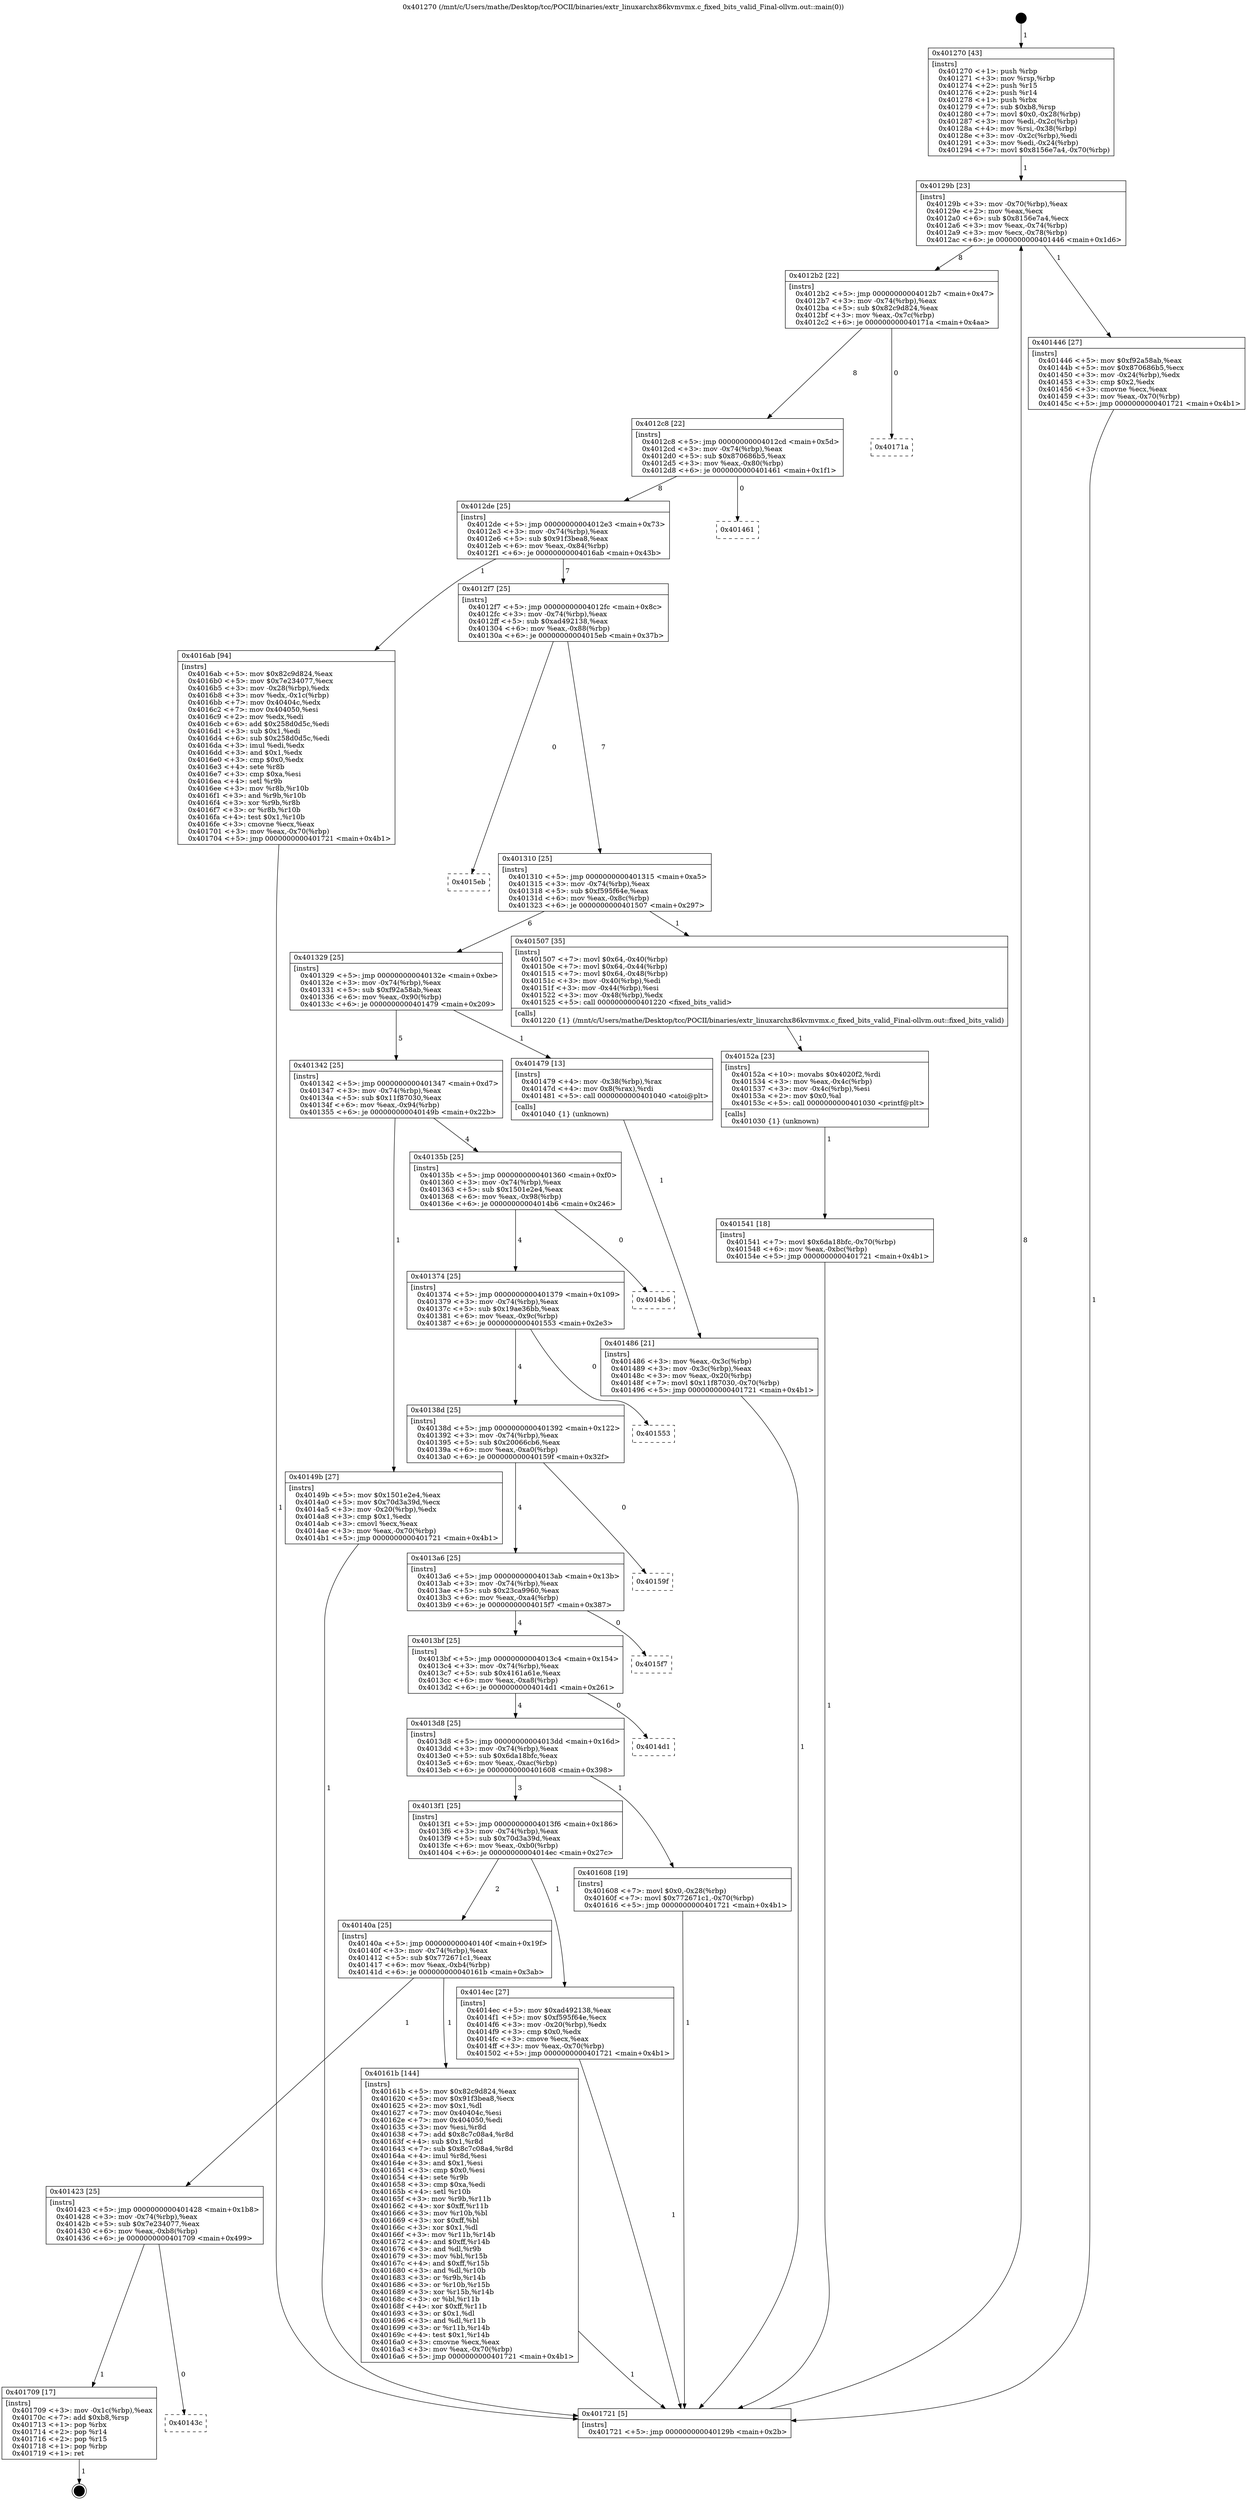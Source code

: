 digraph "0x401270" {
  label = "0x401270 (/mnt/c/Users/mathe/Desktop/tcc/POCII/binaries/extr_linuxarchx86kvmvmx.c_fixed_bits_valid_Final-ollvm.out::main(0))"
  labelloc = "t"
  node[shape=record]

  Entry [label="",width=0.3,height=0.3,shape=circle,fillcolor=black,style=filled]
  "0x40129b" [label="{
     0x40129b [23]\l
     | [instrs]\l
     &nbsp;&nbsp;0x40129b \<+3\>: mov -0x70(%rbp),%eax\l
     &nbsp;&nbsp;0x40129e \<+2\>: mov %eax,%ecx\l
     &nbsp;&nbsp;0x4012a0 \<+6\>: sub $0x8156e7a4,%ecx\l
     &nbsp;&nbsp;0x4012a6 \<+3\>: mov %eax,-0x74(%rbp)\l
     &nbsp;&nbsp;0x4012a9 \<+3\>: mov %ecx,-0x78(%rbp)\l
     &nbsp;&nbsp;0x4012ac \<+6\>: je 0000000000401446 \<main+0x1d6\>\l
  }"]
  "0x401446" [label="{
     0x401446 [27]\l
     | [instrs]\l
     &nbsp;&nbsp;0x401446 \<+5\>: mov $0xf92a58ab,%eax\l
     &nbsp;&nbsp;0x40144b \<+5\>: mov $0x870686b5,%ecx\l
     &nbsp;&nbsp;0x401450 \<+3\>: mov -0x24(%rbp),%edx\l
     &nbsp;&nbsp;0x401453 \<+3\>: cmp $0x2,%edx\l
     &nbsp;&nbsp;0x401456 \<+3\>: cmovne %ecx,%eax\l
     &nbsp;&nbsp;0x401459 \<+3\>: mov %eax,-0x70(%rbp)\l
     &nbsp;&nbsp;0x40145c \<+5\>: jmp 0000000000401721 \<main+0x4b1\>\l
  }"]
  "0x4012b2" [label="{
     0x4012b2 [22]\l
     | [instrs]\l
     &nbsp;&nbsp;0x4012b2 \<+5\>: jmp 00000000004012b7 \<main+0x47\>\l
     &nbsp;&nbsp;0x4012b7 \<+3\>: mov -0x74(%rbp),%eax\l
     &nbsp;&nbsp;0x4012ba \<+5\>: sub $0x82c9d824,%eax\l
     &nbsp;&nbsp;0x4012bf \<+3\>: mov %eax,-0x7c(%rbp)\l
     &nbsp;&nbsp;0x4012c2 \<+6\>: je 000000000040171a \<main+0x4aa\>\l
  }"]
  "0x401721" [label="{
     0x401721 [5]\l
     | [instrs]\l
     &nbsp;&nbsp;0x401721 \<+5\>: jmp 000000000040129b \<main+0x2b\>\l
  }"]
  "0x401270" [label="{
     0x401270 [43]\l
     | [instrs]\l
     &nbsp;&nbsp;0x401270 \<+1\>: push %rbp\l
     &nbsp;&nbsp;0x401271 \<+3\>: mov %rsp,%rbp\l
     &nbsp;&nbsp;0x401274 \<+2\>: push %r15\l
     &nbsp;&nbsp;0x401276 \<+2\>: push %r14\l
     &nbsp;&nbsp;0x401278 \<+1\>: push %rbx\l
     &nbsp;&nbsp;0x401279 \<+7\>: sub $0xb8,%rsp\l
     &nbsp;&nbsp;0x401280 \<+7\>: movl $0x0,-0x28(%rbp)\l
     &nbsp;&nbsp;0x401287 \<+3\>: mov %edi,-0x2c(%rbp)\l
     &nbsp;&nbsp;0x40128a \<+4\>: mov %rsi,-0x38(%rbp)\l
     &nbsp;&nbsp;0x40128e \<+3\>: mov -0x2c(%rbp),%edi\l
     &nbsp;&nbsp;0x401291 \<+3\>: mov %edi,-0x24(%rbp)\l
     &nbsp;&nbsp;0x401294 \<+7\>: movl $0x8156e7a4,-0x70(%rbp)\l
  }"]
  Exit [label="",width=0.3,height=0.3,shape=circle,fillcolor=black,style=filled,peripheries=2]
  "0x40171a" [label="{
     0x40171a\l
  }", style=dashed]
  "0x4012c8" [label="{
     0x4012c8 [22]\l
     | [instrs]\l
     &nbsp;&nbsp;0x4012c8 \<+5\>: jmp 00000000004012cd \<main+0x5d\>\l
     &nbsp;&nbsp;0x4012cd \<+3\>: mov -0x74(%rbp),%eax\l
     &nbsp;&nbsp;0x4012d0 \<+5\>: sub $0x870686b5,%eax\l
     &nbsp;&nbsp;0x4012d5 \<+3\>: mov %eax,-0x80(%rbp)\l
     &nbsp;&nbsp;0x4012d8 \<+6\>: je 0000000000401461 \<main+0x1f1\>\l
  }"]
  "0x40143c" [label="{
     0x40143c\l
  }", style=dashed]
  "0x401461" [label="{
     0x401461\l
  }", style=dashed]
  "0x4012de" [label="{
     0x4012de [25]\l
     | [instrs]\l
     &nbsp;&nbsp;0x4012de \<+5\>: jmp 00000000004012e3 \<main+0x73\>\l
     &nbsp;&nbsp;0x4012e3 \<+3\>: mov -0x74(%rbp),%eax\l
     &nbsp;&nbsp;0x4012e6 \<+5\>: sub $0x91f3bea8,%eax\l
     &nbsp;&nbsp;0x4012eb \<+6\>: mov %eax,-0x84(%rbp)\l
     &nbsp;&nbsp;0x4012f1 \<+6\>: je 00000000004016ab \<main+0x43b\>\l
  }"]
  "0x401709" [label="{
     0x401709 [17]\l
     | [instrs]\l
     &nbsp;&nbsp;0x401709 \<+3\>: mov -0x1c(%rbp),%eax\l
     &nbsp;&nbsp;0x40170c \<+7\>: add $0xb8,%rsp\l
     &nbsp;&nbsp;0x401713 \<+1\>: pop %rbx\l
     &nbsp;&nbsp;0x401714 \<+2\>: pop %r14\l
     &nbsp;&nbsp;0x401716 \<+2\>: pop %r15\l
     &nbsp;&nbsp;0x401718 \<+1\>: pop %rbp\l
     &nbsp;&nbsp;0x401719 \<+1\>: ret\l
  }"]
  "0x4016ab" [label="{
     0x4016ab [94]\l
     | [instrs]\l
     &nbsp;&nbsp;0x4016ab \<+5\>: mov $0x82c9d824,%eax\l
     &nbsp;&nbsp;0x4016b0 \<+5\>: mov $0x7e234077,%ecx\l
     &nbsp;&nbsp;0x4016b5 \<+3\>: mov -0x28(%rbp),%edx\l
     &nbsp;&nbsp;0x4016b8 \<+3\>: mov %edx,-0x1c(%rbp)\l
     &nbsp;&nbsp;0x4016bb \<+7\>: mov 0x40404c,%edx\l
     &nbsp;&nbsp;0x4016c2 \<+7\>: mov 0x404050,%esi\l
     &nbsp;&nbsp;0x4016c9 \<+2\>: mov %edx,%edi\l
     &nbsp;&nbsp;0x4016cb \<+6\>: add $0x258d0d5c,%edi\l
     &nbsp;&nbsp;0x4016d1 \<+3\>: sub $0x1,%edi\l
     &nbsp;&nbsp;0x4016d4 \<+6\>: sub $0x258d0d5c,%edi\l
     &nbsp;&nbsp;0x4016da \<+3\>: imul %edi,%edx\l
     &nbsp;&nbsp;0x4016dd \<+3\>: and $0x1,%edx\l
     &nbsp;&nbsp;0x4016e0 \<+3\>: cmp $0x0,%edx\l
     &nbsp;&nbsp;0x4016e3 \<+4\>: sete %r8b\l
     &nbsp;&nbsp;0x4016e7 \<+3\>: cmp $0xa,%esi\l
     &nbsp;&nbsp;0x4016ea \<+4\>: setl %r9b\l
     &nbsp;&nbsp;0x4016ee \<+3\>: mov %r8b,%r10b\l
     &nbsp;&nbsp;0x4016f1 \<+3\>: and %r9b,%r10b\l
     &nbsp;&nbsp;0x4016f4 \<+3\>: xor %r9b,%r8b\l
     &nbsp;&nbsp;0x4016f7 \<+3\>: or %r8b,%r10b\l
     &nbsp;&nbsp;0x4016fa \<+4\>: test $0x1,%r10b\l
     &nbsp;&nbsp;0x4016fe \<+3\>: cmovne %ecx,%eax\l
     &nbsp;&nbsp;0x401701 \<+3\>: mov %eax,-0x70(%rbp)\l
     &nbsp;&nbsp;0x401704 \<+5\>: jmp 0000000000401721 \<main+0x4b1\>\l
  }"]
  "0x4012f7" [label="{
     0x4012f7 [25]\l
     | [instrs]\l
     &nbsp;&nbsp;0x4012f7 \<+5\>: jmp 00000000004012fc \<main+0x8c\>\l
     &nbsp;&nbsp;0x4012fc \<+3\>: mov -0x74(%rbp),%eax\l
     &nbsp;&nbsp;0x4012ff \<+5\>: sub $0xad492138,%eax\l
     &nbsp;&nbsp;0x401304 \<+6\>: mov %eax,-0x88(%rbp)\l
     &nbsp;&nbsp;0x40130a \<+6\>: je 00000000004015eb \<main+0x37b\>\l
  }"]
  "0x401423" [label="{
     0x401423 [25]\l
     | [instrs]\l
     &nbsp;&nbsp;0x401423 \<+5\>: jmp 0000000000401428 \<main+0x1b8\>\l
     &nbsp;&nbsp;0x401428 \<+3\>: mov -0x74(%rbp),%eax\l
     &nbsp;&nbsp;0x40142b \<+5\>: sub $0x7e234077,%eax\l
     &nbsp;&nbsp;0x401430 \<+6\>: mov %eax,-0xb8(%rbp)\l
     &nbsp;&nbsp;0x401436 \<+6\>: je 0000000000401709 \<main+0x499\>\l
  }"]
  "0x4015eb" [label="{
     0x4015eb\l
  }", style=dashed]
  "0x401310" [label="{
     0x401310 [25]\l
     | [instrs]\l
     &nbsp;&nbsp;0x401310 \<+5\>: jmp 0000000000401315 \<main+0xa5\>\l
     &nbsp;&nbsp;0x401315 \<+3\>: mov -0x74(%rbp),%eax\l
     &nbsp;&nbsp;0x401318 \<+5\>: sub $0xf595f64e,%eax\l
     &nbsp;&nbsp;0x40131d \<+6\>: mov %eax,-0x8c(%rbp)\l
     &nbsp;&nbsp;0x401323 \<+6\>: je 0000000000401507 \<main+0x297\>\l
  }"]
  "0x40161b" [label="{
     0x40161b [144]\l
     | [instrs]\l
     &nbsp;&nbsp;0x40161b \<+5\>: mov $0x82c9d824,%eax\l
     &nbsp;&nbsp;0x401620 \<+5\>: mov $0x91f3bea8,%ecx\l
     &nbsp;&nbsp;0x401625 \<+2\>: mov $0x1,%dl\l
     &nbsp;&nbsp;0x401627 \<+7\>: mov 0x40404c,%esi\l
     &nbsp;&nbsp;0x40162e \<+7\>: mov 0x404050,%edi\l
     &nbsp;&nbsp;0x401635 \<+3\>: mov %esi,%r8d\l
     &nbsp;&nbsp;0x401638 \<+7\>: add $0x8c7c08a4,%r8d\l
     &nbsp;&nbsp;0x40163f \<+4\>: sub $0x1,%r8d\l
     &nbsp;&nbsp;0x401643 \<+7\>: sub $0x8c7c08a4,%r8d\l
     &nbsp;&nbsp;0x40164a \<+4\>: imul %r8d,%esi\l
     &nbsp;&nbsp;0x40164e \<+3\>: and $0x1,%esi\l
     &nbsp;&nbsp;0x401651 \<+3\>: cmp $0x0,%esi\l
     &nbsp;&nbsp;0x401654 \<+4\>: sete %r9b\l
     &nbsp;&nbsp;0x401658 \<+3\>: cmp $0xa,%edi\l
     &nbsp;&nbsp;0x40165b \<+4\>: setl %r10b\l
     &nbsp;&nbsp;0x40165f \<+3\>: mov %r9b,%r11b\l
     &nbsp;&nbsp;0x401662 \<+4\>: xor $0xff,%r11b\l
     &nbsp;&nbsp;0x401666 \<+3\>: mov %r10b,%bl\l
     &nbsp;&nbsp;0x401669 \<+3\>: xor $0xff,%bl\l
     &nbsp;&nbsp;0x40166c \<+3\>: xor $0x1,%dl\l
     &nbsp;&nbsp;0x40166f \<+3\>: mov %r11b,%r14b\l
     &nbsp;&nbsp;0x401672 \<+4\>: and $0xff,%r14b\l
     &nbsp;&nbsp;0x401676 \<+3\>: and %dl,%r9b\l
     &nbsp;&nbsp;0x401679 \<+3\>: mov %bl,%r15b\l
     &nbsp;&nbsp;0x40167c \<+4\>: and $0xff,%r15b\l
     &nbsp;&nbsp;0x401680 \<+3\>: and %dl,%r10b\l
     &nbsp;&nbsp;0x401683 \<+3\>: or %r9b,%r14b\l
     &nbsp;&nbsp;0x401686 \<+3\>: or %r10b,%r15b\l
     &nbsp;&nbsp;0x401689 \<+3\>: xor %r15b,%r14b\l
     &nbsp;&nbsp;0x40168c \<+3\>: or %bl,%r11b\l
     &nbsp;&nbsp;0x40168f \<+4\>: xor $0xff,%r11b\l
     &nbsp;&nbsp;0x401693 \<+3\>: or $0x1,%dl\l
     &nbsp;&nbsp;0x401696 \<+3\>: and %dl,%r11b\l
     &nbsp;&nbsp;0x401699 \<+3\>: or %r11b,%r14b\l
     &nbsp;&nbsp;0x40169c \<+4\>: test $0x1,%r14b\l
     &nbsp;&nbsp;0x4016a0 \<+3\>: cmovne %ecx,%eax\l
     &nbsp;&nbsp;0x4016a3 \<+3\>: mov %eax,-0x70(%rbp)\l
     &nbsp;&nbsp;0x4016a6 \<+5\>: jmp 0000000000401721 \<main+0x4b1\>\l
  }"]
  "0x401507" [label="{
     0x401507 [35]\l
     | [instrs]\l
     &nbsp;&nbsp;0x401507 \<+7\>: movl $0x64,-0x40(%rbp)\l
     &nbsp;&nbsp;0x40150e \<+7\>: movl $0x64,-0x44(%rbp)\l
     &nbsp;&nbsp;0x401515 \<+7\>: movl $0x64,-0x48(%rbp)\l
     &nbsp;&nbsp;0x40151c \<+3\>: mov -0x40(%rbp),%edi\l
     &nbsp;&nbsp;0x40151f \<+3\>: mov -0x44(%rbp),%esi\l
     &nbsp;&nbsp;0x401522 \<+3\>: mov -0x48(%rbp),%edx\l
     &nbsp;&nbsp;0x401525 \<+5\>: call 0000000000401220 \<fixed_bits_valid\>\l
     | [calls]\l
     &nbsp;&nbsp;0x401220 \{1\} (/mnt/c/Users/mathe/Desktop/tcc/POCII/binaries/extr_linuxarchx86kvmvmx.c_fixed_bits_valid_Final-ollvm.out::fixed_bits_valid)\l
  }"]
  "0x401329" [label="{
     0x401329 [25]\l
     | [instrs]\l
     &nbsp;&nbsp;0x401329 \<+5\>: jmp 000000000040132e \<main+0xbe\>\l
     &nbsp;&nbsp;0x40132e \<+3\>: mov -0x74(%rbp),%eax\l
     &nbsp;&nbsp;0x401331 \<+5\>: sub $0xf92a58ab,%eax\l
     &nbsp;&nbsp;0x401336 \<+6\>: mov %eax,-0x90(%rbp)\l
     &nbsp;&nbsp;0x40133c \<+6\>: je 0000000000401479 \<main+0x209\>\l
  }"]
  "0x401541" [label="{
     0x401541 [18]\l
     | [instrs]\l
     &nbsp;&nbsp;0x401541 \<+7\>: movl $0x6da18bfc,-0x70(%rbp)\l
     &nbsp;&nbsp;0x401548 \<+6\>: mov %eax,-0xbc(%rbp)\l
     &nbsp;&nbsp;0x40154e \<+5\>: jmp 0000000000401721 \<main+0x4b1\>\l
  }"]
  "0x401479" [label="{
     0x401479 [13]\l
     | [instrs]\l
     &nbsp;&nbsp;0x401479 \<+4\>: mov -0x38(%rbp),%rax\l
     &nbsp;&nbsp;0x40147d \<+4\>: mov 0x8(%rax),%rdi\l
     &nbsp;&nbsp;0x401481 \<+5\>: call 0000000000401040 \<atoi@plt\>\l
     | [calls]\l
     &nbsp;&nbsp;0x401040 \{1\} (unknown)\l
  }"]
  "0x401342" [label="{
     0x401342 [25]\l
     | [instrs]\l
     &nbsp;&nbsp;0x401342 \<+5\>: jmp 0000000000401347 \<main+0xd7\>\l
     &nbsp;&nbsp;0x401347 \<+3\>: mov -0x74(%rbp),%eax\l
     &nbsp;&nbsp;0x40134a \<+5\>: sub $0x11f87030,%eax\l
     &nbsp;&nbsp;0x40134f \<+6\>: mov %eax,-0x94(%rbp)\l
     &nbsp;&nbsp;0x401355 \<+6\>: je 000000000040149b \<main+0x22b\>\l
  }"]
  "0x401486" [label="{
     0x401486 [21]\l
     | [instrs]\l
     &nbsp;&nbsp;0x401486 \<+3\>: mov %eax,-0x3c(%rbp)\l
     &nbsp;&nbsp;0x401489 \<+3\>: mov -0x3c(%rbp),%eax\l
     &nbsp;&nbsp;0x40148c \<+3\>: mov %eax,-0x20(%rbp)\l
     &nbsp;&nbsp;0x40148f \<+7\>: movl $0x11f87030,-0x70(%rbp)\l
     &nbsp;&nbsp;0x401496 \<+5\>: jmp 0000000000401721 \<main+0x4b1\>\l
  }"]
  "0x40152a" [label="{
     0x40152a [23]\l
     | [instrs]\l
     &nbsp;&nbsp;0x40152a \<+10\>: movabs $0x4020f2,%rdi\l
     &nbsp;&nbsp;0x401534 \<+3\>: mov %eax,-0x4c(%rbp)\l
     &nbsp;&nbsp;0x401537 \<+3\>: mov -0x4c(%rbp),%esi\l
     &nbsp;&nbsp;0x40153a \<+2\>: mov $0x0,%al\l
     &nbsp;&nbsp;0x40153c \<+5\>: call 0000000000401030 \<printf@plt\>\l
     | [calls]\l
     &nbsp;&nbsp;0x401030 \{1\} (unknown)\l
  }"]
  "0x40149b" [label="{
     0x40149b [27]\l
     | [instrs]\l
     &nbsp;&nbsp;0x40149b \<+5\>: mov $0x1501e2e4,%eax\l
     &nbsp;&nbsp;0x4014a0 \<+5\>: mov $0x70d3a39d,%ecx\l
     &nbsp;&nbsp;0x4014a5 \<+3\>: mov -0x20(%rbp),%edx\l
     &nbsp;&nbsp;0x4014a8 \<+3\>: cmp $0x1,%edx\l
     &nbsp;&nbsp;0x4014ab \<+3\>: cmovl %ecx,%eax\l
     &nbsp;&nbsp;0x4014ae \<+3\>: mov %eax,-0x70(%rbp)\l
     &nbsp;&nbsp;0x4014b1 \<+5\>: jmp 0000000000401721 \<main+0x4b1\>\l
  }"]
  "0x40135b" [label="{
     0x40135b [25]\l
     | [instrs]\l
     &nbsp;&nbsp;0x40135b \<+5\>: jmp 0000000000401360 \<main+0xf0\>\l
     &nbsp;&nbsp;0x401360 \<+3\>: mov -0x74(%rbp),%eax\l
     &nbsp;&nbsp;0x401363 \<+5\>: sub $0x1501e2e4,%eax\l
     &nbsp;&nbsp;0x401368 \<+6\>: mov %eax,-0x98(%rbp)\l
     &nbsp;&nbsp;0x40136e \<+6\>: je 00000000004014b6 \<main+0x246\>\l
  }"]
  "0x40140a" [label="{
     0x40140a [25]\l
     | [instrs]\l
     &nbsp;&nbsp;0x40140a \<+5\>: jmp 000000000040140f \<main+0x19f\>\l
     &nbsp;&nbsp;0x40140f \<+3\>: mov -0x74(%rbp),%eax\l
     &nbsp;&nbsp;0x401412 \<+5\>: sub $0x772671c1,%eax\l
     &nbsp;&nbsp;0x401417 \<+6\>: mov %eax,-0xb4(%rbp)\l
     &nbsp;&nbsp;0x40141d \<+6\>: je 000000000040161b \<main+0x3ab\>\l
  }"]
  "0x4014b6" [label="{
     0x4014b6\l
  }", style=dashed]
  "0x401374" [label="{
     0x401374 [25]\l
     | [instrs]\l
     &nbsp;&nbsp;0x401374 \<+5\>: jmp 0000000000401379 \<main+0x109\>\l
     &nbsp;&nbsp;0x401379 \<+3\>: mov -0x74(%rbp),%eax\l
     &nbsp;&nbsp;0x40137c \<+5\>: sub $0x19ae36bb,%eax\l
     &nbsp;&nbsp;0x401381 \<+6\>: mov %eax,-0x9c(%rbp)\l
     &nbsp;&nbsp;0x401387 \<+6\>: je 0000000000401553 \<main+0x2e3\>\l
  }"]
  "0x4014ec" [label="{
     0x4014ec [27]\l
     | [instrs]\l
     &nbsp;&nbsp;0x4014ec \<+5\>: mov $0xad492138,%eax\l
     &nbsp;&nbsp;0x4014f1 \<+5\>: mov $0xf595f64e,%ecx\l
     &nbsp;&nbsp;0x4014f6 \<+3\>: mov -0x20(%rbp),%edx\l
     &nbsp;&nbsp;0x4014f9 \<+3\>: cmp $0x0,%edx\l
     &nbsp;&nbsp;0x4014fc \<+3\>: cmove %ecx,%eax\l
     &nbsp;&nbsp;0x4014ff \<+3\>: mov %eax,-0x70(%rbp)\l
     &nbsp;&nbsp;0x401502 \<+5\>: jmp 0000000000401721 \<main+0x4b1\>\l
  }"]
  "0x401553" [label="{
     0x401553\l
  }", style=dashed]
  "0x40138d" [label="{
     0x40138d [25]\l
     | [instrs]\l
     &nbsp;&nbsp;0x40138d \<+5\>: jmp 0000000000401392 \<main+0x122\>\l
     &nbsp;&nbsp;0x401392 \<+3\>: mov -0x74(%rbp),%eax\l
     &nbsp;&nbsp;0x401395 \<+5\>: sub $0x20066cb6,%eax\l
     &nbsp;&nbsp;0x40139a \<+6\>: mov %eax,-0xa0(%rbp)\l
     &nbsp;&nbsp;0x4013a0 \<+6\>: je 000000000040159f \<main+0x32f\>\l
  }"]
  "0x4013f1" [label="{
     0x4013f1 [25]\l
     | [instrs]\l
     &nbsp;&nbsp;0x4013f1 \<+5\>: jmp 00000000004013f6 \<main+0x186\>\l
     &nbsp;&nbsp;0x4013f6 \<+3\>: mov -0x74(%rbp),%eax\l
     &nbsp;&nbsp;0x4013f9 \<+5\>: sub $0x70d3a39d,%eax\l
     &nbsp;&nbsp;0x4013fe \<+6\>: mov %eax,-0xb0(%rbp)\l
     &nbsp;&nbsp;0x401404 \<+6\>: je 00000000004014ec \<main+0x27c\>\l
  }"]
  "0x40159f" [label="{
     0x40159f\l
  }", style=dashed]
  "0x4013a6" [label="{
     0x4013a6 [25]\l
     | [instrs]\l
     &nbsp;&nbsp;0x4013a6 \<+5\>: jmp 00000000004013ab \<main+0x13b\>\l
     &nbsp;&nbsp;0x4013ab \<+3\>: mov -0x74(%rbp),%eax\l
     &nbsp;&nbsp;0x4013ae \<+5\>: sub $0x23ca9960,%eax\l
     &nbsp;&nbsp;0x4013b3 \<+6\>: mov %eax,-0xa4(%rbp)\l
     &nbsp;&nbsp;0x4013b9 \<+6\>: je 00000000004015f7 \<main+0x387\>\l
  }"]
  "0x401608" [label="{
     0x401608 [19]\l
     | [instrs]\l
     &nbsp;&nbsp;0x401608 \<+7\>: movl $0x0,-0x28(%rbp)\l
     &nbsp;&nbsp;0x40160f \<+7\>: movl $0x772671c1,-0x70(%rbp)\l
     &nbsp;&nbsp;0x401616 \<+5\>: jmp 0000000000401721 \<main+0x4b1\>\l
  }"]
  "0x4015f7" [label="{
     0x4015f7\l
  }", style=dashed]
  "0x4013bf" [label="{
     0x4013bf [25]\l
     | [instrs]\l
     &nbsp;&nbsp;0x4013bf \<+5\>: jmp 00000000004013c4 \<main+0x154\>\l
     &nbsp;&nbsp;0x4013c4 \<+3\>: mov -0x74(%rbp),%eax\l
     &nbsp;&nbsp;0x4013c7 \<+5\>: sub $0x4161a61e,%eax\l
     &nbsp;&nbsp;0x4013cc \<+6\>: mov %eax,-0xa8(%rbp)\l
     &nbsp;&nbsp;0x4013d2 \<+6\>: je 00000000004014d1 \<main+0x261\>\l
  }"]
  "0x4013d8" [label="{
     0x4013d8 [25]\l
     | [instrs]\l
     &nbsp;&nbsp;0x4013d8 \<+5\>: jmp 00000000004013dd \<main+0x16d\>\l
     &nbsp;&nbsp;0x4013dd \<+3\>: mov -0x74(%rbp),%eax\l
     &nbsp;&nbsp;0x4013e0 \<+5\>: sub $0x6da18bfc,%eax\l
     &nbsp;&nbsp;0x4013e5 \<+6\>: mov %eax,-0xac(%rbp)\l
     &nbsp;&nbsp;0x4013eb \<+6\>: je 0000000000401608 \<main+0x398\>\l
  }"]
  "0x4014d1" [label="{
     0x4014d1\l
  }", style=dashed]
  Entry -> "0x401270" [label=" 1"]
  "0x40129b" -> "0x401446" [label=" 1"]
  "0x40129b" -> "0x4012b2" [label=" 8"]
  "0x401446" -> "0x401721" [label=" 1"]
  "0x401270" -> "0x40129b" [label=" 1"]
  "0x401721" -> "0x40129b" [label=" 8"]
  "0x401709" -> Exit [label=" 1"]
  "0x4012b2" -> "0x40171a" [label=" 0"]
  "0x4012b2" -> "0x4012c8" [label=" 8"]
  "0x401423" -> "0x40143c" [label=" 0"]
  "0x4012c8" -> "0x401461" [label=" 0"]
  "0x4012c8" -> "0x4012de" [label=" 8"]
  "0x401423" -> "0x401709" [label=" 1"]
  "0x4012de" -> "0x4016ab" [label=" 1"]
  "0x4012de" -> "0x4012f7" [label=" 7"]
  "0x4016ab" -> "0x401721" [label=" 1"]
  "0x4012f7" -> "0x4015eb" [label=" 0"]
  "0x4012f7" -> "0x401310" [label=" 7"]
  "0x40161b" -> "0x401721" [label=" 1"]
  "0x401310" -> "0x401507" [label=" 1"]
  "0x401310" -> "0x401329" [label=" 6"]
  "0x40140a" -> "0x401423" [label=" 1"]
  "0x401329" -> "0x401479" [label=" 1"]
  "0x401329" -> "0x401342" [label=" 5"]
  "0x401479" -> "0x401486" [label=" 1"]
  "0x401486" -> "0x401721" [label=" 1"]
  "0x40140a" -> "0x40161b" [label=" 1"]
  "0x401342" -> "0x40149b" [label=" 1"]
  "0x401342" -> "0x40135b" [label=" 4"]
  "0x40149b" -> "0x401721" [label=" 1"]
  "0x401608" -> "0x401721" [label=" 1"]
  "0x40135b" -> "0x4014b6" [label=" 0"]
  "0x40135b" -> "0x401374" [label=" 4"]
  "0x401541" -> "0x401721" [label=" 1"]
  "0x401374" -> "0x401553" [label=" 0"]
  "0x401374" -> "0x40138d" [label=" 4"]
  "0x40152a" -> "0x401541" [label=" 1"]
  "0x40138d" -> "0x40159f" [label=" 0"]
  "0x40138d" -> "0x4013a6" [label=" 4"]
  "0x4014ec" -> "0x401721" [label=" 1"]
  "0x4013a6" -> "0x4015f7" [label=" 0"]
  "0x4013a6" -> "0x4013bf" [label=" 4"]
  "0x4013f1" -> "0x40140a" [label=" 2"]
  "0x4013bf" -> "0x4014d1" [label=" 0"]
  "0x4013bf" -> "0x4013d8" [label=" 4"]
  "0x4013f1" -> "0x4014ec" [label=" 1"]
  "0x4013d8" -> "0x401608" [label=" 1"]
  "0x4013d8" -> "0x4013f1" [label=" 3"]
  "0x401507" -> "0x40152a" [label=" 1"]
}
